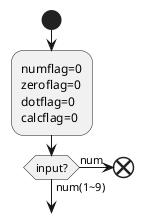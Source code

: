 @startuml Calculator

start
:numflag=0\nzeroflag=0\ndotflag=0\ncalcflag=0;
if(input?)then(num(1~9))
else(num)


end


@enduml
